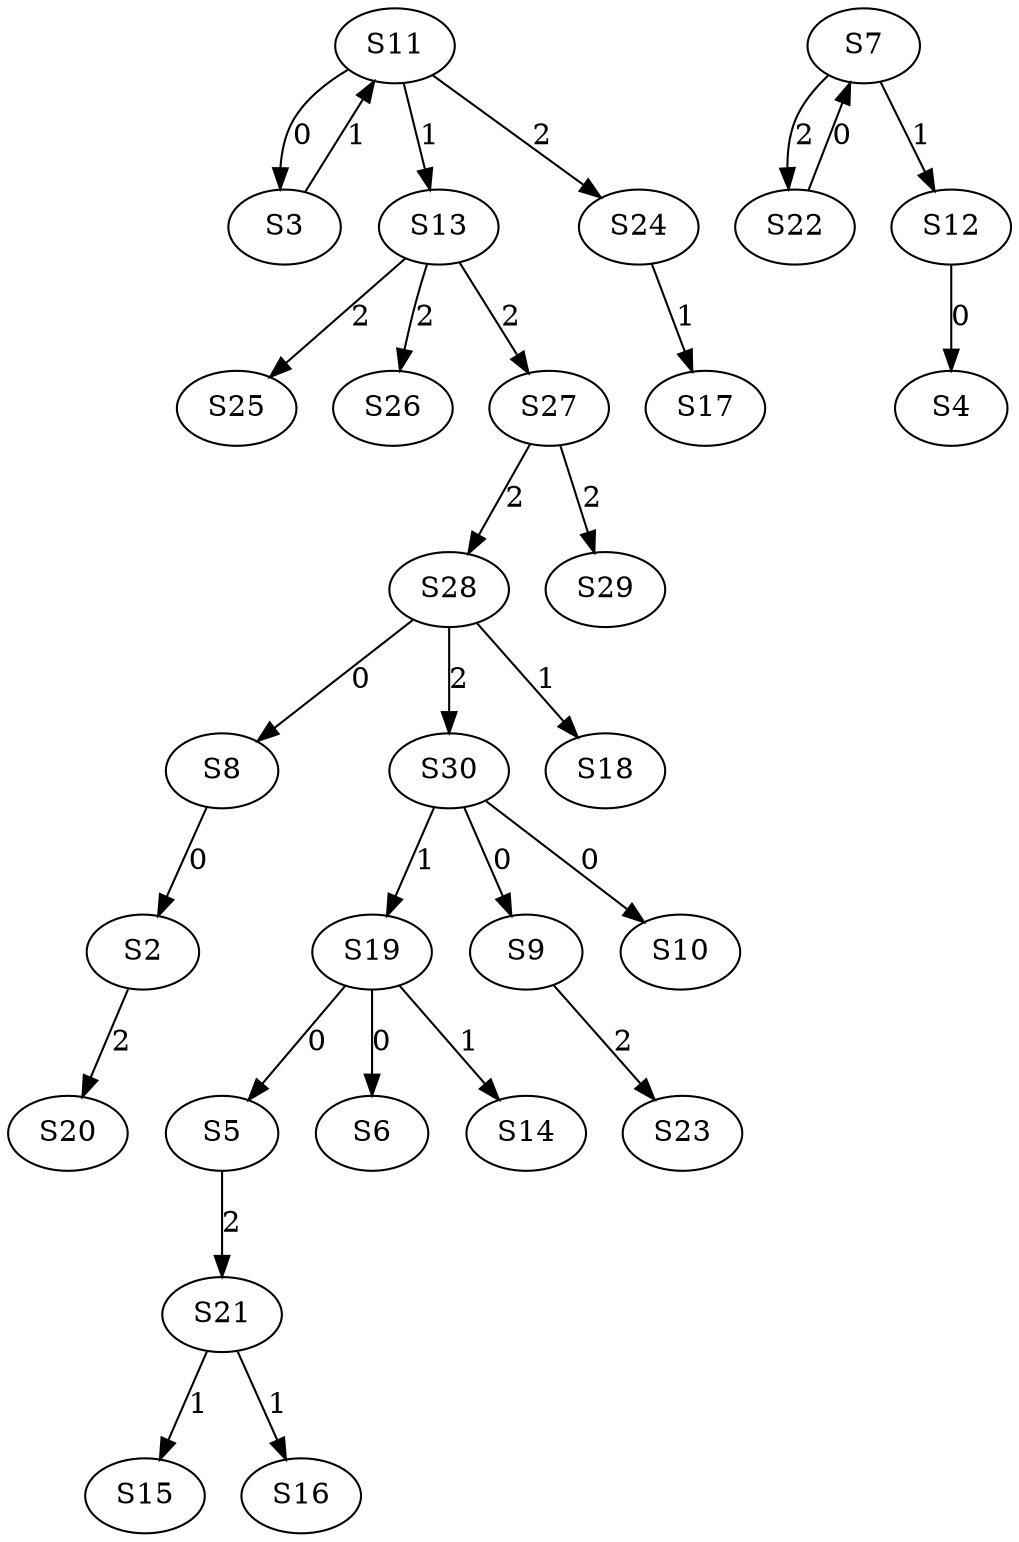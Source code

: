 strict digraph {
	S8 -> S2 [ label = 0 ];
	S11 -> S3 [ label = 0 ];
	S12 -> S4 [ label = 0 ];
	S19 -> S5 [ label = 0 ];
	S19 -> S6 [ label = 0 ];
	S22 -> S7 [ label = 0 ];
	S28 -> S8 [ label = 0 ];
	S30 -> S9 [ label = 0 ];
	S30 -> S10 [ label = 0 ];
	S3 -> S11 [ label = 1 ];
	S7 -> S12 [ label = 1 ];
	S11 -> S13 [ label = 1 ];
	S19 -> S14 [ label = 1 ];
	S21 -> S15 [ label = 1 ];
	S21 -> S16 [ label = 1 ];
	S24 -> S17 [ label = 1 ];
	S28 -> S18 [ label = 1 ];
	S30 -> S19 [ label = 1 ];
	S2 -> S20 [ label = 2 ];
	S5 -> S21 [ label = 2 ];
	S7 -> S22 [ label = 2 ];
	S9 -> S23 [ label = 2 ];
	S11 -> S24 [ label = 2 ];
	S13 -> S25 [ label = 2 ];
	S13 -> S26 [ label = 2 ];
	S13 -> S27 [ label = 2 ];
	S27 -> S28 [ label = 2 ];
	S27 -> S29 [ label = 2 ];
	S28 -> S30 [ label = 2 ];
}